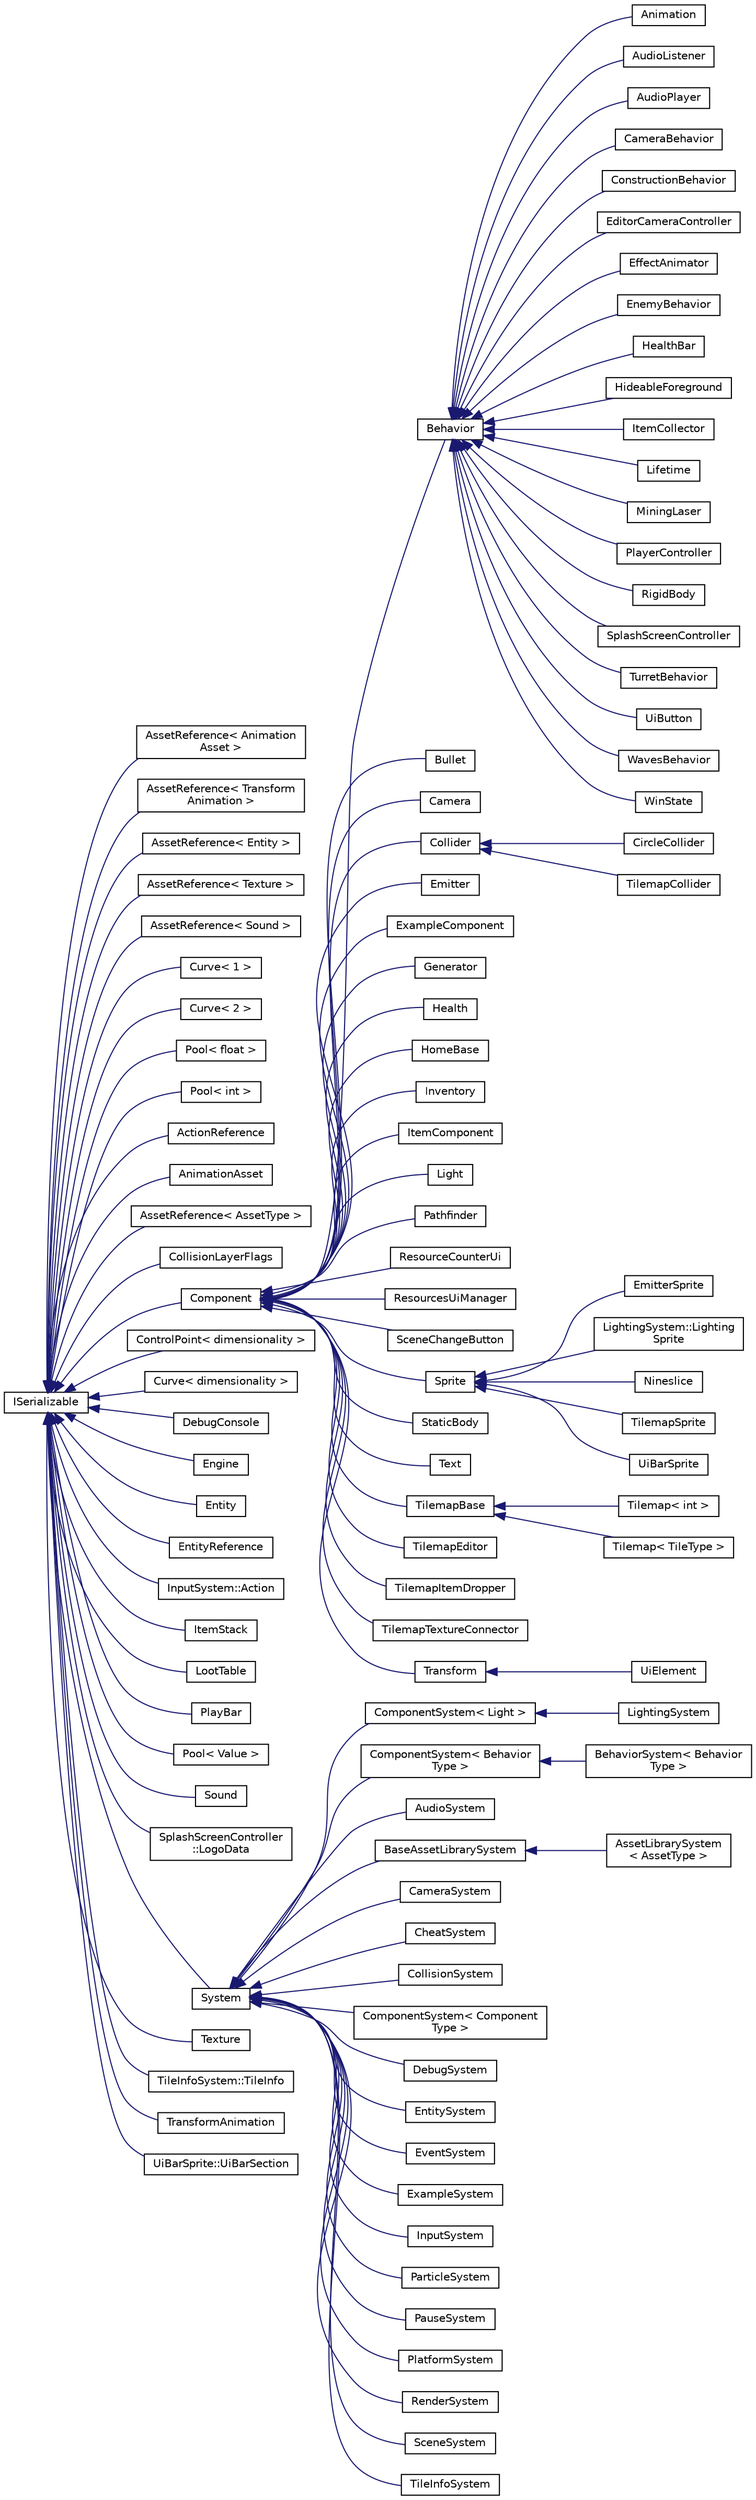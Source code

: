 digraph "Graphical Class Hierarchy"
{
 // LATEX_PDF_SIZE
  edge [fontname="Helvetica",fontsize="10",labelfontname="Helvetica",labelfontsize="10"];
  node [fontname="Helvetica",fontsize="10",shape=record];
  rankdir="LR";
  Node0 [label="ISerializable",height=0.2,width=0.4,color="black", fillcolor="white", style="filled",URL="$classISerializable.html",tooltip="interface for all serializable objects"];
  Node0 -> Node1 [dir="back",color="midnightblue",fontsize="10",style="solid",fontname="Helvetica"];
  Node1 [label="AssetReference\< Animation\lAsset \>",height=0.2,width=0.4,color="black", fillcolor="white", style="filled",URL="$classAssetReference.html",tooltip=" "];
  Node0 -> Node2 [dir="back",color="midnightblue",fontsize="10",style="solid",fontname="Helvetica"];
  Node2 [label="AssetReference\< Transform\lAnimation \>",height=0.2,width=0.4,color="black", fillcolor="white", style="filled",URL="$classAssetReference.html",tooltip=" "];
  Node0 -> Node3 [dir="back",color="midnightblue",fontsize="10",style="solid",fontname="Helvetica"];
  Node3 [label="AssetReference\< Entity \>",height=0.2,width=0.4,color="black", fillcolor="white", style="filled",URL="$classAssetReference.html",tooltip=" "];
  Node0 -> Node4 [dir="back",color="midnightblue",fontsize="10",style="solid",fontname="Helvetica"];
  Node4 [label="AssetReference\< Texture \>",height=0.2,width=0.4,color="black", fillcolor="white", style="filled",URL="$classAssetReference.html",tooltip=" "];
  Node0 -> Node5 [dir="back",color="midnightblue",fontsize="10",style="solid",fontname="Helvetica"];
  Node5 [label="AssetReference\< Sound \>",height=0.2,width=0.4,color="black", fillcolor="white", style="filled",URL="$classAssetReference.html",tooltip=" "];
  Node0 -> Node6 [dir="back",color="midnightblue",fontsize="10",style="solid",fontname="Helvetica"];
  Node6 [label="Curve\< 1 \>",height=0.2,width=0.4,color="black", fillcolor="white", style="filled",URL="$classCurve.html",tooltip=" "];
  Node0 -> Node7 [dir="back",color="midnightblue",fontsize="10",style="solid",fontname="Helvetica"];
  Node7 [label="Curve\< 2 \>",height=0.2,width=0.4,color="black", fillcolor="white", style="filled",URL="$classCurve.html",tooltip=" "];
  Node0 -> Node8 [dir="back",color="midnightblue",fontsize="10",style="solid",fontname="Helvetica"];
  Node8 [label="Pool\< float \>",height=0.2,width=0.4,color="black", fillcolor="white", style="filled",URL="$classPool.html",tooltip=" "];
  Node0 -> Node9 [dir="back",color="midnightblue",fontsize="10",style="solid",fontname="Helvetica"];
  Node9 [label="Pool\< int \>",height=0.2,width=0.4,color="black", fillcolor="white", style="filled",URL="$classPool.html",tooltip=" "];
  Node0 -> Node10 [dir="back",color="midnightblue",fontsize="10",style="solid",fontname="Helvetica"];
  Node10 [label="ActionReference",height=0.2,width=0.4,color="black", fillcolor="white", style="filled",URL="$classActionReference.html",tooltip="a reference to an Action"];
  Node0 -> Node11 [dir="back",color="midnightblue",fontsize="10",style="solid",fontname="Helvetica"];
  Node11 [label="AnimationAsset",height=0.2,width=0.4,color="black", fillcolor="white", style="filled",URL="$classAnimationAsset.html",tooltip=" "];
  Node0 -> Node12 [dir="back",color="midnightblue",fontsize="10",style="solid",fontname="Helvetica"];
  Node12 [label="AssetReference\< AssetType \>",height=0.2,width=0.4,color="black", fillcolor="white", style="filled",URL="$classAssetReference.html",tooltip="a reference to an Asset"];
  Node0 -> Node13 [dir="back",color="midnightblue",fontsize="10",style="solid",fontname="Helvetica"];
  Node13 [label="CollisionLayerFlags",height=0.2,width=0.4,color="black", fillcolor="white", style="filled",URL="$classCollisionLayerFlags.html",tooltip=" "];
  Node0 -> Node14 [dir="back",color="midnightblue",fontsize="10",style="solid",fontname="Helvetica"];
  Node14 [label="Component",height=0.2,width=0.4,color="black", fillcolor="white", style="filled",URL="$classComponent.html",tooltip=" "];
  Node14 -> Node15 [dir="back",color="midnightblue",fontsize="10",style="solid",fontname="Helvetica"];
  Node15 [label="Behavior",height=0.2,width=0.4,color="black", fillcolor="white", style="filled",URL="$classBehavior.html",tooltip=" "];
  Node15 -> Node16 [dir="back",color="midnightblue",fontsize="10",style="solid",fontname="Helvetica"];
  Node16 [label="Animation",height=0.2,width=0.4,color="black", fillcolor="white", style="filled",URL="$classAnimation.html",tooltip=" "];
  Node15 -> Node17 [dir="back",color="midnightblue",fontsize="10",style="solid",fontname="Helvetica"];
  Node17 [label="AudioListener",height=0.2,width=0.4,color="black", fillcolor="white", style="filled",URL="$classAudioListener.html",tooltip="component that picks up spatial audio"];
  Node15 -> Node18 [dir="back",color="midnightblue",fontsize="10",style="solid",fontname="Helvetica"];
  Node18 [label="AudioPlayer",height=0.2,width=0.4,color="black", fillcolor="white", style="filled",URL="$classAudioPlayer.html",tooltip="Component that can play audio."];
  Node15 -> Node19 [dir="back",color="midnightblue",fontsize="10",style="solid",fontname="Helvetica"];
  Node19 [label="CameraBehavior",height=0.2,width=0.4,color="black", fillcolor="white", style="filled",URL="$classCameraBehavior.html",tooltip=" "];
  Node15 -> Node20 [dir="back",color="midnightblue",fontsize="10",style="solid",fontname="Helvetica"];
  Node20 [label="ConstructionBehavior",height=0.2,width=0.4,color="black", fillcolor="white", style="filled",URL="$classConstructionBehavior.html",tooltip="Component that handles the construction of towers and modification of terrain."];
  Node15 -> Node21 [dir="back",color="midnightblue",fontsize="10",style="solid",fontname="Helvetica"];
  Node21 [label="EditorCameraController",height=0.2,width=0.4,color="black", fillcolor="white", style="filled",URL="$classEditorCameraController.html",tooltip="controls the camera while in the editor"];
  Node15 -> Node22 [dir="back",color="midnightblue",fontsize="10",style="solid",fontname="Helvetica"];
  Node22 [label="EffectAnimator",height=0.2,width=0.4,color="black", fillcolor="white", style="filled",URL="$classEffectAnimator.html",tooltip="Component that can play audio."];
  Node15 -> Node23 [dir="back",color="midnightblue",fontsize="10",style="solid",fontname="Helvetica"];
  Node23 [label="EnemyBehavior",height=0.2,width=0.4,color="black", fillcolor="white", style="filled",URL="$classEnemyBehavior.html",tooltip=" "];
  Node15 -> Node24 [dir="back",color="midnightblue",fontsize="10",style="solid",fontname="Helvetica"];
  Node24 [label="HealthBar",height=0.2,width=0.4,color="black", fillcolor="white", style="filled",URL="$classHealthBar.html",tooltip="health bar UI that displays offset from an Entity with a Health component"];
  Node15 -> Node25 [dir="back",color="midnightblue",fontsize="10",style="solid",fontname="Helvetica"];
  Node25 [label="HideableForeground",height=0.2,width=0.4,color="black", fillcolor="white", style="filled",URL="$classHideableForeground.html",tooltip="Component that hides an attached Sprite when it overlaps something."];
  Node15 -> Node26 [dir="back",color="midnightblue",fontsize="10",style="solid",fontname="Helvetica"];
  Node26 [label="ItemCollector",height=0.2,width=0.4,color="black", fillcolor="white", style="filled",URL="$classItemCollector.html",tooltip="Component that attracts and collects item entities in the world."];
  Node15 -> Node27 [dir="back",color="midnightblue",fontsize="10",style="solid",fontname="Helvetica"];
  Node27 [label="Lifetime",height=0.2,width=0.4,color="black", fillcolor="white", style="filled",URL="$classLifetime.html",tooltip="Component that destroys it's Enity after a given length of time."];
  Node15 -> Node28 [dir="back",color="midnightblue",fontsize="10",style="solid",fontname="Helvetica"];
  Node28 [label="MiningLaser",height=0.2,width=0.4,color="black", fillcolor="white", style="filled",URL="$classMiningLaser.html",tooltip="Digging laser controllable by an entity."];
  Node15 -> Node29 [dir="back",color="midnightblue",fontsize="10",style="solid",fontname="Helvetica"];
  Node29 [label="PlayerController",height=0.2,width=0.4,color="black", fillcolor="white", style="filled",URL="$classPlayerController.html",tooltip=" "];
  Node15 -> Node30 [dir="back",color="midnightblue",fontsize="10",style="solid",fontname="Helvetica"];
  Node30 [label="RigidBody",height=0.2,width=0.4,color="black", fillcolor="white", style="filled",URL="$classRigidBody.html",tooltip=" "];
  Node15 -> Node31 [dir="back",color="midnightblue",fontsize="10",style="solid",fontname="Helvetica"];
  Node31 [label="SplashScreenController",height=0.2,width=0.4,color="black", fillcolor="white", style="filled",URL="$classSplashScreenController.html",tooltip=" "];
  Node15 -> Node32 [dir="back",color="midnightblue",fontsize="10",style="solid",fontname="Helvetica"];
  Node32 [label="TurretBehavior",height=0.2,width=0.4,color="black", fillcolor="white", style="filled",URL="$classTurretBehavior.html",tooltip=" "];
  Node15 -> Node33 [dir="back",color="midnightblue",fontsize="10",style="solid",fontname="Helvetica"];
  Node33 [label="UiButton",height=0.2,width=0.4,color="black", fillcolor="white", style="filled",URL="$classUiButton.html",tooltip="Ui Button that sends an event when clicked."];
  Node15 -> Node34 [dir="back",color="midnightblue",fontsize="10",style="solid",fontname="Helvetica"];
  Node34 [label="WavesBehavior",height=0.2,width=0.4,color="black", fillcolor="white", style="filled",URL="$classWavesBehavior.html",tooltip=" "];
  Node15 -> Node35 [dir="back",color="midnightblue",fontsize="10",style="solid",fontname="Helvetica"];
  Node35 [label="WinState",height=0.2,width=0.4,color="black", fillcolor="white", style="filled",URL="$classWinState.html",tooltip=" "];
  Node14 -> Node36 [dir="back",color="midnightblue",fontsize="10",style="solid",fontname="Helvetica"];
  Node36 [label="Bullet",height=0.2,width=0.4,color="black", fillcolor="white", style="filled",URL="$classBullet.html",tooltip="Component that destroys itself and deals damage on contact."];
  Node14 -> Node37 [dir="back",color="midnightblue",fontsize="10",style="solid",fontname="Helvetica"];
  Node37 [label="Camera",height=0.2,width=0.4,color="black", fillcolor="white", style="filled",URL="$classCamera.html",tooltip="Handles camera and coordinate systems / spaces."];
  Node14 -> Node38 [dir="back",color="midnightblue",fontsize="10",style="solid",fontname="Helvetica"];
  Node38 [label="Collider",height=0.2,width=0.4,color="black", fillcolor="white", style="filled",URL="$classCollider.html",tooltip="component which is used for detecting collisions and information about them"];
  Node38 -> Node39 [dir="back",color="midnightblue",fontsize="10",style="solid",fontname="Helvetica"];
  Node39 [label="CircleCollider",height=0.2,width=0.4,color="black", fillcolor="white", style="filled",URL="$classCircleCollider.html",tooltip="Circle-shaped Collider."];
  Node38 -> Node40 [dir="back",color="midnightblue",fontsize="10",style="solid",fontname="Helvetica"];
  Node40 [label="TilemapCollider",height=0.2,width=0.4,color="black", fillcolor="white", style="filled",URL="$classTilemapCollider.html",tooltip="Circle-shaped Collider."];
  Node14 -> Node41 [dir="back",color="midnightblue",fontsize="10",style="solid",fontname="Helvetica"];
  Node41 [label="Emitter",height=0.2,width=0.4,color="black", fillcolor="white", style="filled",URL="$classEmitter.html",tooltip="Emitter component - controls timing and behavior of particles."];
  Node14 -> Node42 [dir="back",color="midnightblue",fontsize="10",style="solid",fontname="Helvetica"];
  Node42 [label="ExampleComponent",height=0.2,width=0.4,color="black", fillcolor="white", style="filled",URL="$classExampleComponent.html",tooltip="DESCRIPTION HERE."];
  Node14 -> Node43 [dir="back",color="midnightblue",fontsize="10",style="solid",fontname="Helvetica"];
  Node43 [label="Generator",height=0.2,width=0.4,color="black", fillcolor="white", style="filled",URL="$classGenerator.html",tooltip=" "];
  Node14 -> Node44 [dir="back",color="midnightblue",fontsize="10",style="solid",fontname="Helvetica"];
  Node44 [label="Health",height=0.2,width=0.4,color="black", fillcolor="white", style="filled",URL="$classHealth.html",tooltip="Entity health component."];
  Node14 -> Node45 [dir="back",color="midnightblue",fontsize="10",style="solid",fontname="Helvetica"];
  Node45 [label="HomeBase",height=0.2,width=0.4,color="black", fillcolor="white", style="filled",URL="$classHomeBase.html",tooltip=" "];
  Node14 -> Node46 [dir="back",color="midnightblue",fontsize="10",style="solid",fontname="Helvetica"];
  Node46 [label="Inventory",height=0.2,width=0.4,color="black", fillcolor="white", style="filled",URL="$classInventory.html",tooltip="Inventory component that stores items."];
  Node14 -> Node47 [dir="back",color="midnightblue",fontsize="10",style="solid",fontname="Helvetica"];
  Node47 [label="ItemComponent",height=0.2,width=0.4,color="black", fillcolor="white", style="filled",URL="$classItemComponent.html",tooltip="Item in the world that can be picked up."];
  Node14 -> Node48 [dir="back",color="midnightblue",fontsize="10",style="solid",fontname="Helvetica"];
  Node48 [label="Light",height=0.2,width=0.4,color="black", fillcolor="white", style="filled",URL="$classLight.html",tooltip="Light source."];
  Node14 -> Node49 [dir="back",color="midnightblue",fontsize="10",style="solid",fontname="Helvetica"];
  Node49 [label="Pathfinder",height=0.2,width=0.4,color="black", fillcolor="white", style="filled",URL="$classPathfinder.html",tooltip=" "];
  Node14 -> Node50 [dir="back",color="midnightblue",fontsize="10",style="solid",fontname="Helvetica"];
  Node50 [label="ResourceCounterUi",height=0.2,width=0.4,color="black", fillcolor="white", style="filled",URL="$classResourceCounterUi.html",tooltip="Ui Component that displays a count of resources."];
  Node14 -> Node51 [dir="back",color="midnightblue",fontsize="10",style="solid",fontname="Helvetica"];
  Node51 [label="ResourcesUiManager",height=0.2,width=0.4,color="black", fillcolor="white", style="filled",URL="$classResourcesUiManager.html",tooltip="Component that manages the UI for displaying what resources a player currently has."];
  Node14 -> Node52 [dir="back",color="midnightblue",fontsize="10",style="solid",fontname="Helvetica"];
  Node52 [label="SceneChangeButton",height=0.2,width=0.4,color="black", fillcolor="white", style="filled",URL="$classSceneChangeButton.html",tooltip="Component that changes the scene when clicked."];
  Node14 -> Node53 [dir="back",color="midnightblue",fontsize="10",style="solid",fontname="Helvetica"];
  Node53 [label="Sprite",height=0.2,width=0.4,color="black", fillcolor="white", style="filled",URL="$classSprite.html",tooltip="Stores mesh + texture, along with other data needed to draw a basic 2D sprite."];
  Node53 -> Node54 [dir="back",color="midnightblue",fontsize="10",style="solid",fontname="Helvetica"];
  Node54 [label="EmitterSprite",height=0.2,width=0.4,color="black", fillcolor="white", style="filled",URL="$classEmitterSprite.html",tooltip="A version of Sprite for rendering tilemaps using GPU instancing."];
  Node53 -> Node55 [dir="back",color="midnightblue",fontsize="10",style="solid",fontname="Helvetica"];
  Node55 [label="LightingSystem::Lighting\lSprite",height=0.2,width=0.4,color="black", fillcolor="white", style="filled",URL="$classLightingSystem_1_1LightingSprite.html",tooltip=" "];
  Node53 -> Node56 [dir="back",color="midnightblue",fontsize="10",style="solid",fontname="Helvetica"];
  Node56 [label="Nineslice",height=0.2,width=0.4,color="black", fillcolor="white", style="filled",URL="$classNineslice.html",tooltip="sprite that renders a nineslice"];
  Node53 -> Node57 [dir="back",color="midnightblue",fontsize="10",style="solid",fontname="Helvetica"];
  Node57 [label="TilemapSprite",height=0.2,width=0.4,color="black", fillcolor="white", style="filled",URL="$classTilemapSprite.html",tooltip="A version of Sprite for rendering tilemaps using GPU instancing."];
  Node53 -> Node58 [dir="back",color="midnightblue",fontsize="10",style="solid",fontname="Helvetica"];
  Node58 [label="UiBarSprite",height=0.2,width=0.4,color="black", fillcolor="white", style="filled",URL="$classUiBarSprite.html",tooltip="sprite that renders a ui bar"];
  Node14 -> Node59 [dir="back",color="midnightblue",fontsize="10",style="solid",fontname="Helvetica"];
  Node59 [label="StaticBody",height=0.2,width=0.4,color="black", fillcolor="white", style="filled",URL="$classStaticBody.html",tooltip=" "];
  Node14 -> Node60 [dir="back",color="midnightblue",fontsize="10",style="solid",fontname="Helvetica"];
  Node60 [label="Text",height=0.2,width=0.4,color="black", fillcolor="white", style="filled",URL="$classText.html",tooltip="Uses TilemapSprite attached to parent entity to draw text."];
  Node14 -> Node61 [dir="back",color="midnightblue",fontsize="10",style="solid",fontname="Helvetica"];
  Node61 [label="TilemapBase",height=0.2,width=0.4,color="black", fillcolor="white", style="filled",URL="$classTilemapBase.html",tooltip="untemplatized base Tilemap class"];
  Node61 -> Node62 [dir="back",color="midnightblue",fontsize="10",style="solid",fontname="Helvetica"];
  Node62 [label="Tilemap\< int \>",height=0.2,width=0.4,color="black", fillcolor="white", style="filled",URL="$classTilemap.html",tooltip=" "];
  Node61 -> Node63 [dir="back",color="midnightblue",fontsize="10",style="solid",fontname="Helvetica"];
  Node63 [label="Tilemap\< TileType \>",height=0.2,width=0.4,color="black", fillcolor="white", style="filled",URL="$classTilemap.html",tooltip="Loads and manages a tilemap array."];
  Node14 -> Node64 [dir="back",color="midnightblue",fontsize="10",style="solid",fontname="Helvetica"];
  Node64 [label="TilemapEditor",height=0.2,width=0.4,color="black", fillcolor="white", style="filled",URL="$classTilemapEditor.html",tooltip="Component that allows direct editing of a Tilemap."];
  Node14 -> Node65 [dir="back",color="midnightblue",fontsize="10",style="solid",fontname="Helvetica"];
  Node65 [label="TilemapItemDropper",height=0.2,width=0.4,color="black", fillcolor="white", style="filled",URL="$classTilemapItemDropper.html",tooltip="Drops an item whenever a tile is broken."];
  Node14 -> Node66 [dir="back",color="midnightblue",fontsize="10",style="solid",fontname="Helvetica"];
  Node66 [label="TilemapTextureConnector",height=0.2,width=0.4,color="black", fillcolor="white", style="filled",URL="$classTilemapTextureConnector.html",tooltip="Component that uses a parent 'source' tilemap to update a child tilemap with connected textures."];
  Node14 -> Node67 [dir="back",color="midnightblue",fontsize="10",style="solid",fontname="Helvetica"];
  Node67 [label="Transform",height=0.2,width=0.4,color="black", fillcolor="white", style="filled",URL="$classTransform.html",tooltip=" "];
  Node67 -> Node68 [dir="back",color="midnightblue",fontsize="10",style="solid",fontname="Helvetica"];
  Node68 [label="UiElement",height=0.2,width=0.4,color="black", fillcolor="white", style="filled",URL="$classUiElement.html",tooltip=" "];
  Node0 -> Node69 [dir="back",color="midnightblue",fontsize="10",style="solid",fontname="Helvetica"];
  Node69 [label="ControlPoint\< dimensionality \>",height=0.2,width=0.4,color="black", fillcolor="white", style="filled",URL="$classControlPoint.html",tooltip="control points used by this Curve"];
  Node0 -> Node70 [dir="back",color="midnightblue",fontsize="10",style="solid",fontname="Helvetica"];
  Node70 [label="Curve\< dimensionality \>",height=0.2,width=0.4,color="black", fillcolor="white", style="filled",URL="$classCurve.html",tooltip=" "];
  Node0 -> Node71 [dir="back",color="midnightblue",fontsize="10",style="solid",fontname="Helvetica"];
  Node71 [label="DebugConsole",height=0.2,width=0.4,color="black", fillcolor="white", style="filled",URL="$classDebugConsole.html",tooltip="The DebugConsole class is a singleton that provides a console for debugging It Shows Warning Messages..."];
  Node0 -> Node72 [dir="back",color="midnightblue",fontsize="10",style="solid",fontname="Helvetica"];
  Node72 [label="Engine",height=0.2,width=0.4,color="black", fillcolor="white", style="filled",URL="$classEngine.html",tooltip=" "];
  Node0 -> Node73 [dir="back",color="midnightblue",fontsize="10",style="solid",fontname="Helvetica"];
  Node73 [label="Entity",height=0.2,width=0.4,color="black", fillcolor="white", style="filled",URL="$classEntity.html",tooltip=" "];
  Node0 -> Node74 [dir="back",color="midnightblue",fontsize="10",style="solid",fontname="Helvetica"];
  Node74 [label="EntityReference",height=0.2,width=0.4,color="black", fillcolor="white", style="filled",URL="$classEntityReference.html",tooltip="a reference to an Entity in the scene"];
  Node0 -> Node75 [dir="back",color="midnightblue",fontsize="10",style="solid",fontname="Helvetica"];
  Node75 [label="InputSystem::Action",height=0.2,width=0.4,color="black", fillcolor="white", style="filled",URL="$classInputSystem_1_1Action.html",tooltip="action class, used to track an action with dynamic input"];
  Node0 -> Node76 [dir="back",color="midnightblue",fontsize="10",style="solid",fontname="Helvetica"];
  Node76 [label="ItemStack",height=0.2,width=0.4,color="black", fillcolor="white", style="filled",URL="$structItemStack.html",tooltip="a stack of multiple items of the same type"];
  Node0 -> Node77 [dir="back",color="midnightblue",fontsize="10",style="solid",fontname="Helvetica"];
  Node77 [label="LootTable",height=0.2,width=0.4,color="black", fillcolor="white", style="filled",URL="$classLootTable.html",tooltip="class for dropping configurable loot"];
  Node0 -> Node78 [dir="back",color="midnightblue",fontsize="10",style="solid",fontname="Helvetica"];
  Node78 [label="PlayBar",height=0.2,width=0.4,color="black", fillcolor="white", style="filled",URL="$classPlayBar.html",tooltip="UI Bar that handles playing, pausing, and autosaves of the scene."];
  Node0 -> Node79 [dir="back",color="midnightblue",fontsize="10",style="solid",fontname="Helvetica"];
  Node79 [label="Pool\< Value \>",height=0.2,width=0.4,color="black", fillcolor="white", style="filled",URL="$classPool.html",tooltip="The pool framework is what we use to represent health in our game."];
  Node0 -> Node80 [dir="back",color="midnightblue",fontsize="10",style="solid",fontname="Helvetica"];
  Node80 [label="Sound",height=0.2,width=0.4,color="black", fillcolor="white", style="filled",URL="$classSound.html",tooltip="Example System meant to be copy-pasted when creating new Systems."];
  Node0 -> Node81 [dir="back",color="midnightblue",fontsize="10",style="solid",fontname="Helvetica"];
  Node81 [label="SplashScreenController\l::LogoData",height=0.2,width=0.4,color="black", fillcolor="white", style="filled",URL="$classSplashScreenController_1_1LogoData.html",tooltip=" "];
  Node0 -> Node82 [dir="back",color="midnightblue",fontsize="10",style="solid",fontname="Helvetica"];
  Node82 [label="System",height=0.2,width=0.4,color="black", fillcolor="white", style="filled",URL="$classSystem.html",tooltip="Base class for all Systems."];
  Node82 -> Node83 [dir="back",color="midnightblue",fontsize="10",style="solid",fontname="Helvetica"];
  Node83 [label="ComponentSystem\< Light \>",height=0.2,width=0.4,color="black", fillcolor="white", style="filled",URL="$classComponentSystem.html",tooltip=" "];
  Node83 -> Node84 [dir="back",color="midnightblue",fontsize="10",style="solid",fontname="Helvetica"];
  Node84 [label="LightingSystem",height=0.2,width=0.4,color="black", fillcolor="white", style="filled",URL="$classLightingSystem.html",tooltip="Let there be light."];
  Node82 -> Node85 [dir="back",color="midnightblue",fontsize="10",style="solid",fontname="Helvetica"];
  Node85 [label="ComponentSystem\< Behavior\lType \>",height=0.2,width=0.4,color="black", fillcolor="white", style="filled",URL="$classComponentSystem.html",tooltip=" "];
  Node85 -> Node86 [dir="back",color="midnightblue",fontsize="10",style="solid",fontname="Helvetica"];
  Node86 [label="BehaviorSystem\< Behavior\lType \>",height=0.2,width=0.4,color="black", fillcolor="white", style="filled",URL="$classBehaviorSystem.html",tooltip="System that keeps track of and updates a specific kind of Behavior."];
  Node82 -> Node87 [dir="back",color="midnightblue",fontsize="10",style="solid",fontname="Helvetica"];
  Node87 [label="AudioSystem",height=0.2,width=0.4,color="black", fillcolor="white", style="filled",URL="$classAudioSystem.html",tooltip="Example System meant to be copy-pasted when creating new Systems."];
  Node82 -> Node88 [dir="back",color="midnightblue",fontsize="10",style="solid",fontname="Helvetica"];
  Node88 [label="BaseAssetLibrarySystem",height=0.2,width=0.4,color="black", fillcolor="white", style="filled",URL="$classBaseAssetLibrarySystem.html",tooltip=" "];
  Node88 -> Node89 [dir="back",color="midnightblue",fontsize="10",style="solid",fontname="Helvetica"];
  Node89 [label="AssetLibrarySystem\l\< AssetType \>",height=0.2,width=0.4,color="black", fillcolor="white", style="filled",URL="$classAssetLibrarySystem.html",tooltip="Asset System meant to be copy-pasted when creating new Systems."];
  Node82 -> Node90 [dir="back",color="midnightblue",fontsize="10",style="solid",fontname="Helvetica"];
  Node90 [label="CameraSystem",height=0.2,width=0.4,color="black", fillcolor="white", style="filled",URL="$classCameraSystem.html",tooltip="Handles camera and coordinate systems / spaces."];
  Node82 -> Node91 [dir="back",color="midnightblue",fontsize="10",style="solid",fontname="Helvetica"];
  Node91 [label="CheatSystem",height=0.2,width=0.4,color="black", fillcolor="white", style="filled",URL="$classCheatSystem.html",tooltip=" "];
  Node82 -> Node92 [dir="back",color="midnightblue",fontsize="10",style="solid",fontname="Helvetica"];
  Node92 [label="CollisionSystem",height=0.2,width=0.4,color="black", fillcolor="white", style="filled",URL="$classCollisionSystem.html",tooltip="responsible for checking collsisions between all Colliders"];
  Node82 -> Node93 [dir="back",color="midnightblue",fontsize="10",style="solid",fontname="Helvetica"];
  Node93 [label="ComponentSystem\< Component\lType \>",height=0.2,width=0.4,color="black", fillcolor="white", style="filled",URL="$classComponentSystem.html",tooltip="System that keeps track of a specific kind of Component."];
  Node82 -> Node94 [dir="back",color="midnightblue",fontsize="10",style="solid",fontname="Helvetica"];
  Node94 [label="DebugSystem",height=0.2,width=0.4,color="black", fillcolor="white", style="filled",URL="$classDebugSystem.html",tooltip="Debug System Class For Debugging."];
  Node82 -> Node95 [dir="back",color="midnightblue",fontsize="10",style="solid",fontname="Helvetica"];
  Node95 [label="EntitySystem",height=0.2,width=0.4,color="black", fillcolor="white", style="filled",URL="$classEntitySystem.html",tooltip="Example System meant to be copy-pasted when creating new Systems."];
  Node82 -> Node96 [dir="back",color="midnightblue",fontsize="10",style="solid",fontname="Helvetica"];
  Node96 [label="EventSystem",height=0.2,width=0.4,color="black", fillcolor="white", style="filled",URL="$classEventSystem.html",tooltip="System that handles Events and EventListeners."];
  Node82 -> Node97 [dir="back",color="midnightblue",fontsize="10",style="solid",fontname="Helvetica"];
  Node97 [label="ExampleSystem",height=0.2,width=0.4,color="black", fillcolor="white", style="filled",URL="$classExampleSystem.html",tooltip="DESCRIPTION HERE."];
  Node82 -> Node98 [dir="back",color="midnightblue",fontsize="10",style="solid",fontname="Helvetica"];
  Node98 [label="InputSystem",height=0.2,width=0.4,color="black", fillcolor="white", style="filled",URL="$classInputSystem.html",tooltip=" "];
  Node82 -> Node99 [dir="back",color="midnightblue",fontsize="10",style="solid",fontname="Helvetica"];
  Node99 [label="ParticleSystem",height=0.2,width=0.4,color="black", fillcolor="white", style="filled",URL="$classParticleSystem.html",tooltip="System in charge of managing compute shader and emitters."];
  Node82 -> Node100 [dir="back",color="midnightblue",fontsize="10",style="solid",fontname="Helvetica"];
  Node100 [label="PauseSystem",height=0.2,width=0.4,color="black", fillcolor="white", style="filled",URL="$classPauseSystem.html",tooltip=" "];
  Node82 -> Node101 [dir="back",color="midnightblue",fontsize="10",style="solid",fontname="Helvetica"];
  Node101 [label="PlatformSystem",height=0.2,width=0.4,color="black", fillcolor="white", style="filled",URL="$classPlatformSystem.html",tooltip=" "];
  Node82 -> Node102 [dir="back",color="midnightblue",fontsize="10",style="solid",fontname="Helvetica"];
  Node102 [label="RenderSystem",height=0.2,width=0.4,color="black", fillcolor="white", style="filled",URL="$classRenderSystem.html",tooltip="Renders all of the Sprite components, keeps track of shaders."];
  Node82 -> Node103 [dir="back",color="midnightblue",fontsize="10",style="solid",fontname="Helvetica"];
  Node103 [label="SceneSystem",height=0.2,width=0.4,color="black", fillcolor="white", style="filled",URL="$classSceneSystem.html",tooltip="Example System meant to be copy-pasted when creating new Systems."];
  Node82 -> Node104 [dir="back",color="midnightblue",fontsize="10",style="solid",fontname="Helvetica"];
  Node104 [label="TileInfoSystem",height=0.2,width=0.4,color="black", fillcolor="white", style="filled",URL="$classTileInfoSystem.html",tooltip="Example System meant to be copy-pasted when creating new Systems."];
  Node0 -> Node105 [dir="back",color="midnightblue",fontsize="10",style="solid",fontname="Helvetica"];
  Node105 [label="Texture",height=0.2,width=0.4,color="black", fillcolor="white", style="filled",URL="$classTexture.html",tooltip="Stores texture data, and allows to bind it for rendering."];
  Node0 -> Node106 [dir="back",color="midnightblue",fontsize="10",style="solid",fontname="Helvetica"];
  Node106 [label="TileInfoSystem::TileInfo",height=0.2,width=0.4,color="black", fillcolor="white", style="filled",URL="$classTileInfoSystem_1_1TileInfo.html",tooltip="holds info about a specific tile type"];
  Node0 -> Node107 [dir="back",color="midnightblue",fontsize="10",style="solid",fontname="Helvetica"];
  Node107 [label="TransformAnimation",height=0.2,width=0.4,color="black", fillcolor="white", style="filled",URL="$classTransformAnimation.html",tooltip="Asset that animates a Transform with Curves."];
  Node0 -> Node108 [dir="back",color="midnightblue",fontsize="10",style="solid",fontname="Helvetica"];
  Node108 [label="UiBarSprite::UiBarSection",height=0.2,width=0.4,color="black", fillcolor="white", style="filled",URL="$structUiBarSprite_1_1UiBarSection.html",tooltip="struct that represents a data section in the UiBar"];
}
